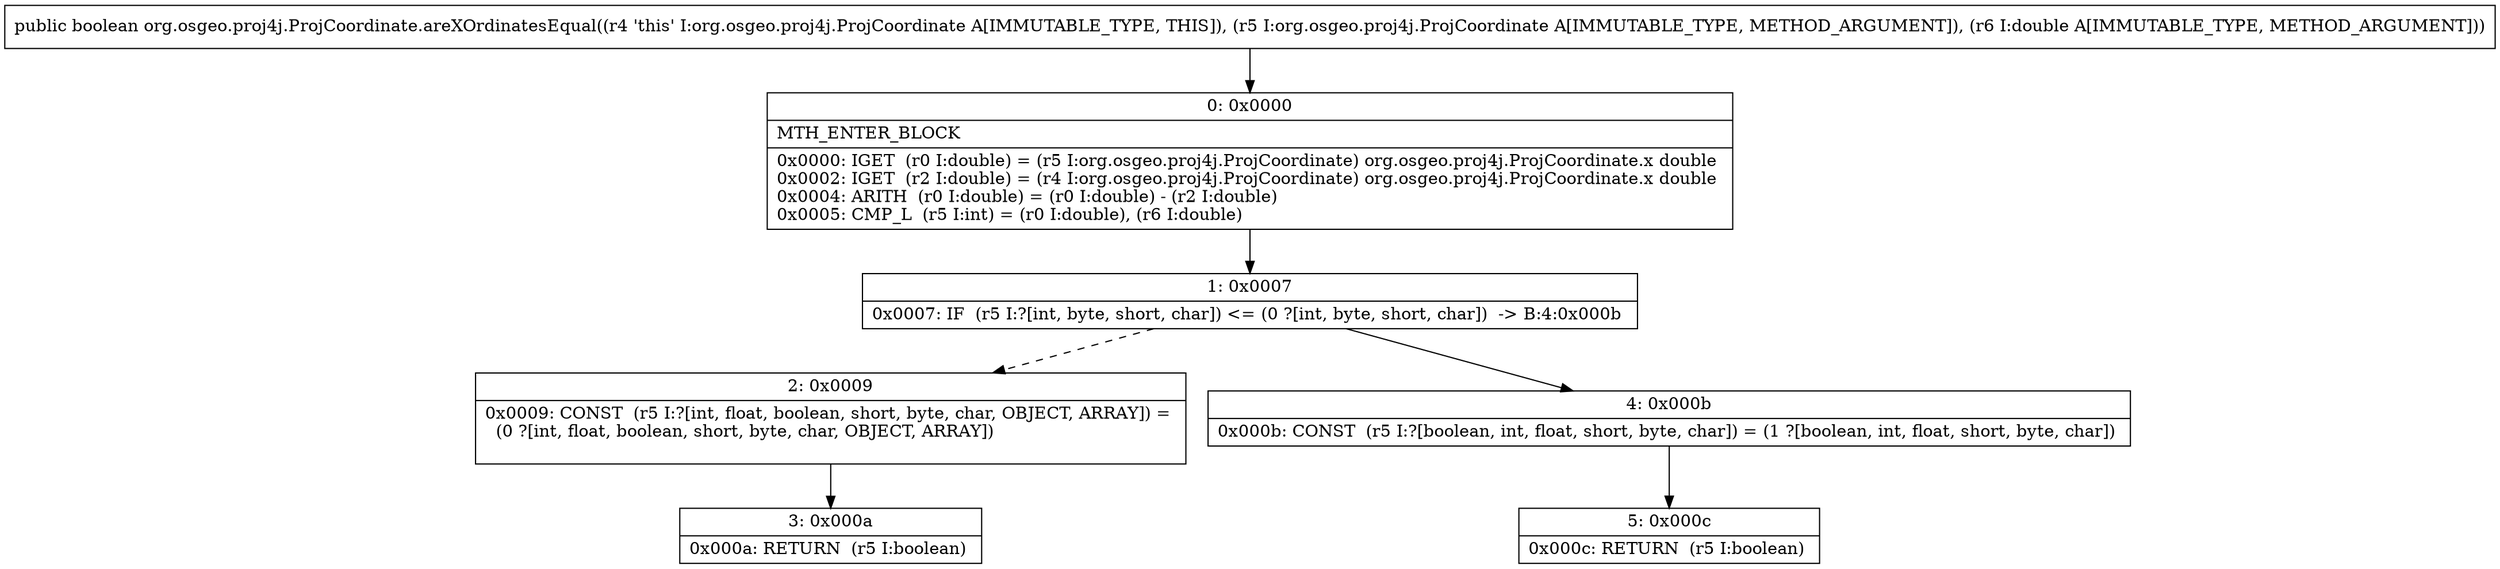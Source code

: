 digraph "CFG fororg.osgeo.proj4j.ProjCoordinate.areXOrdinatesEqual(Lorg\/osgeo\/proj4j\/ProjCoordinate;D)Z" {
Node_0 [shape=record,label="{0\:\ 0x0000|MTH_ENTER_BLOCK\l|0x0000: IGET  (r0 I:double) = (r5 I:org.osgeo.proj4j.ProjCoordinate) org.osgeo.proj4j.ProjCoordinate.x double \l0x0002: IGET  (r2 I:double) = (r4 I:org.osgeo.proj4j.ProjCoordinate) org.osgeo.proj4j.ProjCoordinate.x double \l0x0004: ARITH  (r0 I:double) = (r0 I:double) \- (r2 I:double) \l0x0005: CMP_L  (r5 I:int) = (r0 I:double), (r6 I:double) \l}"];
Node_1 [shape=record,label="{1\:\ 0x0007|0x0007: IF  (r5 I:?[int, byte, short, char]) \<= (0 ?[int, byte, short, char])  \-\> B:4:0x000b \l}"];
Node_2 [shape=record,label="{2\:\ 0x0009|0x0009: CONST  (r5 I:?[int, float, boolean, short, byte, char, OBJECT, ARRAY]) = \l  (0 ?[int, float, boolean, short, byte, char, OBJECT, ARRAY])\l \l}"];
Node_3 [shape=record,label="{3\:\ 0x000a|0x000a: RETURN  (r5 I:boolean) \l}"];
Node_4 [shape=record,label="{4\:\ 0x000b|0x000b: CONST  (r5 I:?[boolean, int, float, short, byte, char]) = (1 ?[boolean, int, float, short, byte, char]) \l}"];
Node_5 [shape=record,label="{5\:\ 0x000c|0x000c: RETURN  (r5 I:boolean) \l}"];
MethodNode[shape=record,label="{public boolean org.osgeo.proj4j.ProjCoordinate.areXOrdinatesEqual((r4 'this' I:org.osgeo.proj4j.ProjCoordinate A[IMMUTABLE_TYPE, THIS]), (r5 I:org.osgeo.proj4j.ProjCoordinate A[IMMUTABLE_TYPE, METHOD_ARGUMENT]), (r6 I:double A[IMMUTABLE_TYPE, METHOD_ARGUMENT])) }"];
MethodNode -> Node_0;
Node_0 -> Node_1;
Node_1 -> Node_2[style=dashed];
Node_1 -> Node_4;
Node_2 -> Node_3;
Node_4 -> Node_5;
}

